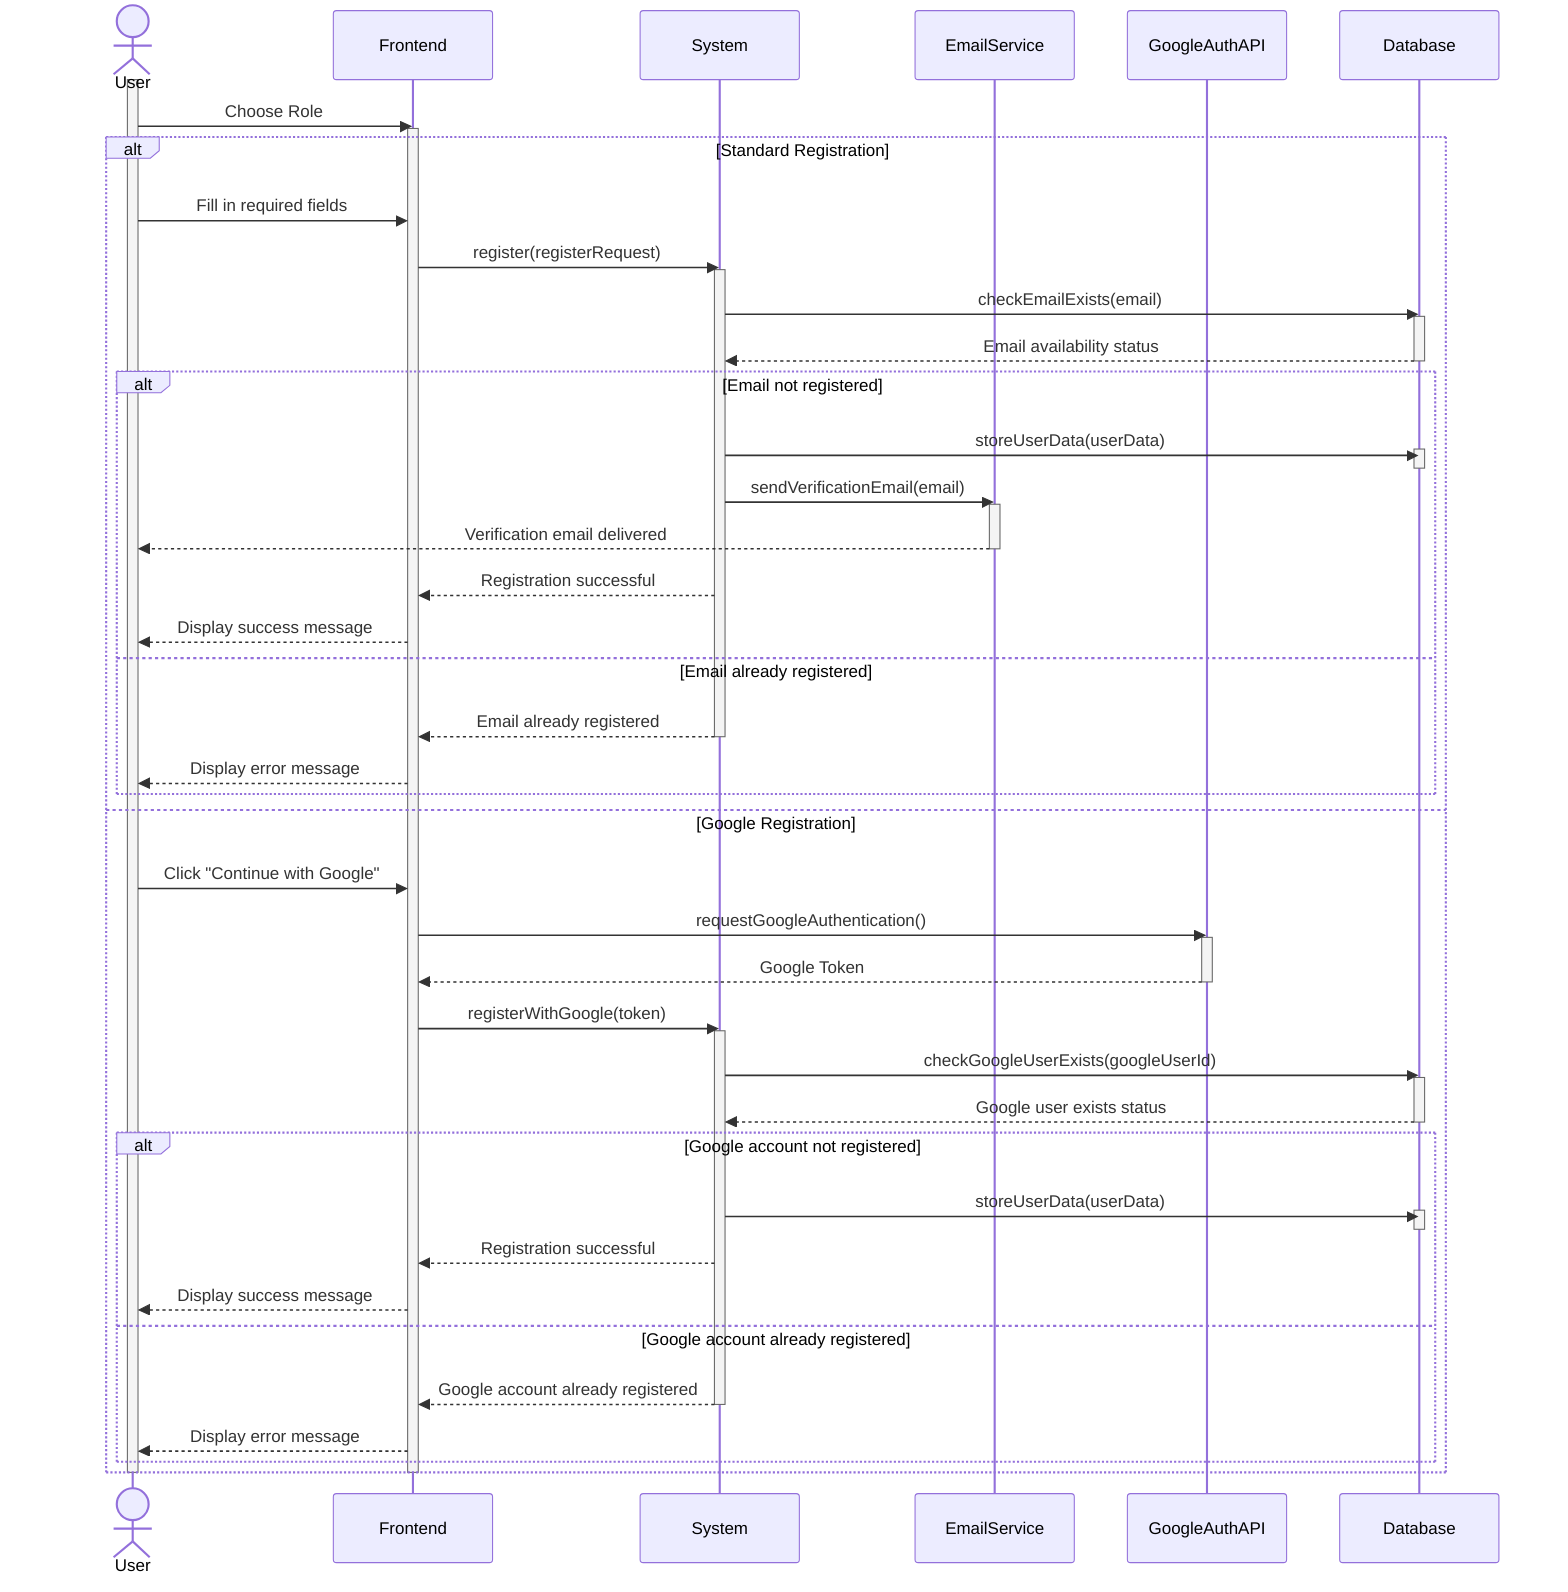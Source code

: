 sequenceDiagram
    actor User
    participant Frontend
    participant System
    participant EmailService
    participant GoogleAuthAPI
    participant Database

    activate User
    User->>Frontend: Choose Role
    activate Frontend
    
    alt Standard Registration
        User->>Frontend: Fill in required fields
        Frontend->>System: register(registerRequest)
        activate System
        System->>Database: checkEmailExists(email)
        activate Database
        Database-->>System: Email availability status
        deactivate Database
        
        alt Email not registered
            System->>Database: storeUserData(userData)
            activate Database
            deactivate Database
            
            System->>EmailService: sendVerificationEmail(email)
            activate EmailService
            EmailService-->>User: Verification email delivered
            deactivate EmailService
            
            System-->>Frontend: Registration successful
            Frontend-->>User: Display success message
        else Email already registered
            System-->>Frontend: Email already registered
            deactivate System
            Frontend-->>User: Display error message
        end
    else Google Registration
        User->>Frontend: Click "Continue with Google"
        Frontend->>GoogleAuthAPI: requestGoogleAuthentication()
        activate GoogleAuthAPI
        GoogleAuthAPI-->>Frontend: Google Token
        deactivate GoogleAuthAPI
        
        Frontend->>System: registerWithGoogle(token)
        activate System
        System->>Database: checkGoogleUserExists(googleUserId)
        activate Database
        Database-->>System: Google user exists status
        deactivate Database
        
        alt Google account not registered
            System->>Database: storeUserData(userData)
            activate Database
            deactivate Database
            
            System-->>Frontend: Registration successful
            Frontend-->>User: Display success message
        else Google account already registered
            System-->>Frontend: Google account already registered
            deactivate System
            Frontend-->>User: Display error message
        end
    end
    
    deactivate Frontend
    deactivate User